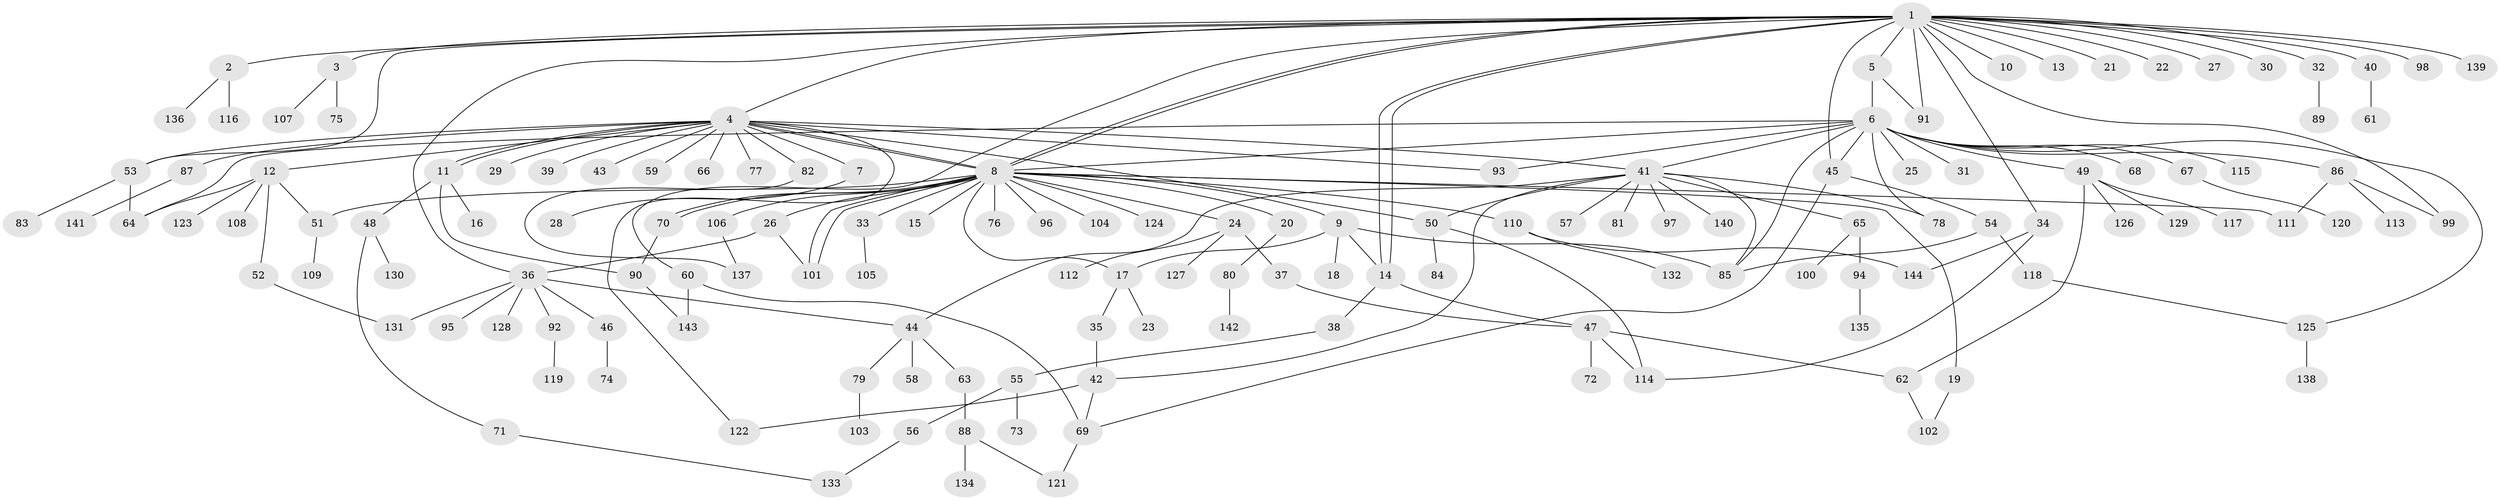 // Generated by graph-tools (version 1.1) at 2025/01/03/09/25 03:01:56]
// undirected, 144 vertices, 188 edges
graph export_dot {
graph [start="1"]
  node [color=gray90,style=filled];
  1;
  2;
  3;
  4;
  5;
  6;
  7;
  8;
  9;
  10;
  11;
  12;
  13;
  14;
  15;
  16;
  17;
  18;
  19;
  20;
  21;
  22;
  23;
  24;
  25;
  26;
  27;
  28;
  29;
  30;
  31;
  32;
  33;
  34;
  35;
  36;
  37;
  38;
  39;
  40;
  41;
  42;
  43;
  44;
  45;
  46;
  47;
  48;
  49;
  50;
  51;
  52;
  53;
  54;
  55;
  56;
  57;
  58;
  59;
  60;
  61;
  62;
  63;
  64;
  65;
  66;
  67;
  68;
  69;
  70;
  71;
  72;
  73;
  74;
  75;
  76;
  77;
  78;
  79;
  80;
  81;
  82;
  83;
  84;
  85;
  86;
  87;
  88;
  89;
  90;
  91;
  92;
  93;
  94;
  95;
  96;
  97;
  98;
  99;
  100;
  101;
  102;
  103;
  104;
  105;
  106;
  107;
  108;
  109;
  110;
  111;
  112;
  113;
  114;
  115;
  116;
  117;
  118;
  119;
  120;
  121;
  122;
  123;
  124;
  125;
  126;
  127;
  128;
  129;
  130;
  131;
  132;
  133;
  134;
  135;
  136;
  137;
  138;
  139;
  140;
  141;
  142;
  143;
  144;
  1 -- 2;
  1 -- 3;
  1 -- 4;
  1 -- 5;
  1 -- 8;
  1 -- 8;
  1 -- 10;
  1 -- 13;
  1 -- 14;
  1 -- 14;
  1 -- 21;
  1 -- 22;
  1 -- 27;
  1 -- 30;
  1 -- 32;
  1 -- 34;
  1 -- 36;
  1 -- 40;
  1 -- 45;
  1 -- 53;
  1 -- 60;
  1 -- 91;
  1 -- 98;
  1 -- 99;
  1 -- 139;
  2 -- 116;
  2 -- 136;
  3 -- 75;
  3 -- 107;
  4 -- 7;
  4 -- 8;
  4 -- 8;
  4 -- 11;
  4 -- 11;
  4 -- 12;
  4 -- 29;
  4 -- 39;
  4 -- 41;
  4 -- 43;
  4 -- 50;
  4 -- 53;
  4 -- 59;
  4 -- 66;
  4 -- 77;
  4 -- 82;
  4 -- 87;
  4 -- 93;
  4 -- 122;
  5 -- 6;
  5 -- 91;
  6 -- 8;
  6 -- 25;
  6 -- 31;
  6 -- 41;
  6 -- 45;
  6 -- 49;
  6 -- 64;
  6 -- 67;
  6 -- 68;
  6 -- 78;
  6 -- 85;
  6 -- 86;
  6 -- 93;
  6 -- 115;
  6 -- 125;
  7 -- 28;
  8 -- 9;
  8 -- 15;
  8 -- 17;
  8 -- 19;
  8 -- 20;
  8 -- 24;
  8 -- 26;
  8 -- 33;
  8 -- 51;
  8 -- 70;
  8 -- 70;
  8 -- 76;
  8 -- 96;
  8 -- 101;
  8 -- 101;
  8 -- 104;
  8 -- 106;
  8 -- 110;
  8 -- 111;
  8 -- 124;
  9 -- 14;
  9 -- 17;
  9 -- 18;
  9 -- 85;
  11 -- 16;
  11 -- 48;
  11 -- 90;
  12 -- 51;
  12 -- 52;
  12 -- 64;
  12 -- 108;
  12 -- 123;
  14 -- 38;
  14 -- 47;
  17 -- 23;
  17 -- 35;
  19 -- 102;
  20 -- 80;
  24 -- 37;
  24 -- 112;
  24 -- 127;
  26 -- 36;
  26 -- 101;
  32 -- 89;
  33 -- 105;
  34 -- 114;
  34 -- 144;
  35 -- 42;
  36 -- 44;
  36 -- 46;
  36 -- 92;
  36 -- 95;
  36 -- 128;
  36 -- 131;
  37 -- 47;
  38 -- 55;
  40 -- 61;
  41 -- 42;
  41 -- 44;
  41 -- 50;
  41 -- 57;
  41 -- 65;
  41 -- 78;
  41 -- 81;
  41 -- 85;
  41 -- 97;
  41 -- 140;
  42 -- 69;
  42 -- 122;
  44 -- 58;
  44 -- 63;
  44 -- 79;
  45 -- 54;
  45 -- 69;
  46 -- 74;
  47 -- 62;
  47 -- 72;
  47 -- 114;
  48 -- 71;
  48 -- 130;
  49 -- 62;
  49 -- 117;
  49 -- 126;
  49 -- 129;
  50 -- 84;
  50 -- 114;
  51 -- 109;
  52 -- 131;
  53 -- 64;
  53 -- 83;
  54 -- 85;
  54 -- 118;
  55 -- 56;
  55 -- 73;
  56 -- 133;
  60 -- 69;
  60 -- 143;
  62 -- 102;
  63 -- 88;
  65 -- 94;
  65 -- 100;
  67 -- 120;
  69 -- 121;
  70 -- 90;
  71 -- 133;
  79 -- 103;
  80 -- 142;
  82 -- 137;
  86 -- 99;
  86 -- 111;
  86 -- 113;
  87 -- 141;
  88 -- 121;
  88 -- 134;
  90 -- 143;
  92 -- 119;
  94 -- 135;
  106 -- 137;
  110 -- 132;
  110 -- 144;
  118 -- 125;
  125 -- 138;
}
